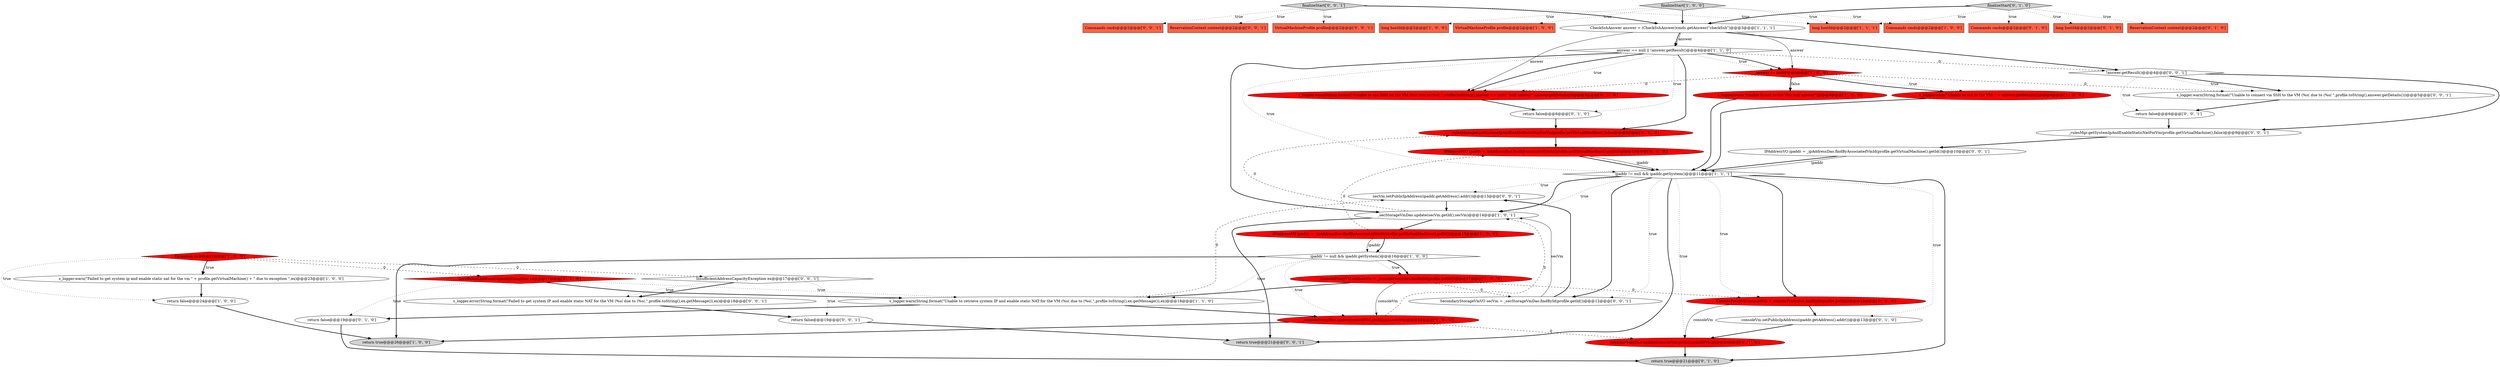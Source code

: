 digraph {
20 [style = filled, label = "long hostId@@@2@@@['1', '1', '1']", fillcolor = tomato, shape = box image = "AAA0AAABBB1BBB"];
9 [style = filled, label = "s_logger.warn(\"Unable to ssh to the VM: null answer\")@@@9@@@['1', '0', '0']", fillcolor = red, shape = ellipse image = "AAA1AAABBB1BBB"];
11 [style = filled, label = "ipaddr != null && ipaddr.getSystem()@@@16@@@['1', '0', '0']", fillcolor = white, shape = diamond image = "AAA0AAABBB1BBB"];
45 [style = filled, label = "return true@@@21@@@['0', '0', '1']", fillcolor = lightgray, shape = ellipse image = "AAA0AAABBB3BBB"];
0 [style = filled, label = "return true@@@26@@@['1', '0', '0']", fillcolor = lightgray, shape = ellipse image = "AAA0AAABBB1BBB"];
2 [style = filled, label = "ipaddr != null && ipaddr.getSystem()@@@11@@@['1', '1', '1']", fillcolor = white, shape = diamond image = "AAA0AAABBB1BBB"];
38 [style = filled, label = "VirtualMachineProfile profile@@@2@@@['0', '0', '1']", fillcolor = tomato, shape = box image = "AAA0AAABBB3BBB"];
29 [style = filled, label = "s_logger.warn(String.format(\"Unable to use SSH on the VM (%s( due to (%s(.\",profile.toString(),answer == null? \"null answer\": answer.getDetails()))@@@5@@@['0', '1', '0']", fillcolor = red, shape = ellipse image = "AAA1AAABBB2BBB"];
15 [style = filled, label = "s_logger.warn(String.format(\"Unable to retrieve system IP and enable static NAT for the VM (%s( due to (%s(.\",profile.toString(),ex.getMessage()),ex)@@@18@@@['1', '1', '0']", fillcolor = white, shape = ellipse image = "AAA0AAABBB1BBB"];
8 [style = filled, label = "VirtualMachineProfile profile@@@2@@@['1', '0', '0']", fillcolor = tomato, shape = box image = "AAA0AAABBB1BBB"];
18 [style = filled, label = "CheckSshAnswer answer = (CheckSshAnswer)cmds.getAnswer(\"checkSsh\")@@@3@@@['1', '1', '1']", fillcolor = white, shape = ellipse image = "AAA0AAABBB1BBB"];
14 [style = filled, label = "s_logger.warn(\"Failed to get system ip and enable static nat for the vm \" + profile.getVirtualMachine() + \" due to exception \",ex)@@@23@@@['1', '0', '0']", fillcolor = white, shape = ellipse image = "AAA0AAABBB1BBB"];
7 [style = filled, label = "ConsoleProxyVO consoleVm = _consoleProxyDao.findById(profile.getId())@@@17@@@['1', '0', '0']", fillcolor = red, shape = ellipse image = "AAA1AAABBB1BBB"];
1 [style = filled, label = "Commands cmds@@@2@@@['1', '0', '0']", fillcolor = tomato, shape = box image = "AAA0AAABBB1BBB"];
26 [style = filled, label = "consoleVm.setPublicIpAddress(ipaddr.getAddress().addr())@@@13@@@['0', '1', '0']", fillcolor = white, shape = ellipse image = "AAA0AAABBB2BBB"];
10 [style = filled, label = "answer != null@@@5@@@['1', '0', '0']", fillcolor = red, shape = diamond image = "AAA1AAABBB1BBB"];
28 [style = filled, label = "Commands cmds@@@2@@@['0', '1', '0']", fillcolor = tomato, shape = box image = "AAA0AAABBB2BBB"];
40 [style = filled, label = "finalizeStart['0', '0', '1']", fillcolor = lightgray, shape = diamond image = "AAA0AAABBB3BBB"];
46 [style = filled, label = "IPAddressVO ipaddr = _ipAddressDao.findByAssociatedVmId(profile.getVirtualMachine().getId())@@@10@@@['0', '0', '1']", fillcolor = white, shape = ellipse image = "AAA0AAABBB3BBB"];
42 [style = filled, label = "_rulesMgr.getSystemIpAndEnableStaticNatForVm(profile.getVirtualMachine(),false)@@@9@@@['0', '0', '1']", fillcolor = white, shape = ellipse image = "AAA0AAABBB3BBB"];
30 [style = filled, label = "rulesManager.getSystemIpAndEnableStaticNatForVm(profile.getVirtualMachine(),false)@@@9@@@['0', '1', '0']", fillcolor = red, shape = ellipse image = "AAA1AAABBB2BBB"];
21 [style = filled, label = "return true@@@21@@@['0', '1', '0']", fillcolor = lightgray, shape = ellipse image = "AAA0AAABBB2BBB"];
6 [style = filled, label = "return false@@@24@@@['1', '0', '0']", fillcolor = white, shape = ellipse image = "AAA0AAABBB1BBB"];
24 [style = filled, label = "long hostId@@@2@@@['0', '1', '0']", fillcolor = tomato, shape = box image = "AAA0AAABBB2BBB"];
32 [style = filled, label = "return false@@@6@@@['0', '1', '0']", fillcolor = white, shape = ellipse image = "AAA0AAABBB2BBB"];
33 [style = filled, label = "consoleProxyDao.update(consoleVm.getId(),consoleVm)@@@14@@@['0', '1', '0']", fillcolor = red, shape = ellipse image = "AAA1AAABBB2BBB"];
48 [style = filled, label = "InsufficientAddressCapacityException ex@@@17@@@['0', '0', '1']", fillcolor = white, shape = diamond image = "AAA0AAABBB3BBB"];
43 [style = filled, label = "secVm.setPublicIpAddress(ipaddr.getAddress().addr())@@@13@@@['0', '0', '1']", fillcolor = white, shape = ellipse image = "AAA0AAABBB3BBB"];
35 [style = filled, label = "s_logger.error(String.format(\"Failed to get system IP and enable static NAT for the VM (%s( due to (%s(.\",profile.toString(),ex.getMessage()),ex)@@@18@@@['0', '0', '1']", fillcolor = white, shape = ellipse image = "AAA0AAABBB3BBB"];
22 [style = filled, label = "IPAddressVO ipaddr = ipAddressDao.findByAssociatedVmId(profile.getVirtualMachine().getId())@@@10@@@['0', '1', '0']", fillcolor = red, shape = ellipse image = "AAA1AAABBB2BBB"];
16 [style = filled, label = "s_logger.warn(\"Unable to ssh to the VM: \" + answer.getDetails())@@@6@@@['1', '0', '0']", fillcolor = red, shape = ellipse image = "AAA1AAABBB1BBB"];
13 [style = filled, label = "finalizeStart['1', '0', '0']", fillcolor = lightgray, shape = diamond image = "AAA0AAABBB1BBB"];
17 [style = filled, label = "_secStorageVmDao.update(secVm.getId(),secVm)@@@14@@@['1', '0', '1']", fillcolor = white, shape = ellipse image = "AAA0AAABBB1BBB"];
36 [style = filled, label = "return false@@@6@@@['0', '0', '1']", fillcolor = white, shape = ellipse image = "AAA0AAABBB3BBB"];
37 [style = filled, label = "Commands cmds@@@2@@@['0', '0', '1']", fillcolor = tomato, shape = box image = "AAA0AAABBB3BBB"];
27 [style = filled, label = "ConsoleProxyVO consoleVm = consoleProxyDao.findById(profile.getId())@@@12@@@['0', '1', '0']", fillcolor = red, shape = ellipse image = "AAA1AAABBB2BBB"];
41 [style = filled, label = "s_logger.warn(String.format(\"Unable to connect via SSH to the VM (%s( due to (%s( \",profile.toString(),answer.getDetails()))@@@5@@@['0', '0', '1']", fillcolor = white, shape = ellipse image = "AAA0AAABBB3BBB"];
31 [style = filled, label = "return false@@@19@@@['0', '1', '0']", fillcolor = white, shape = ellipse image = "AAA0AAABBB2BBB"];
47 [style = filled, label = "return false@@@19@@@['0', '0', '1']", fillcolor = white, shape = ellipse image = "AAA0AAABBB3BBB"];
5 [style = filled, label = "IPAddressVO ipaddr = _ipAddressDao.findByAssociatedVmId(profile.getVirtualMachine().getId())@@@15@@@['1', '0', '0']", fillcolor = red, shape = ellipse image = "AAA1AAABBB1BBB"];
23 [style = filled, label = "InsufficientAddressCapacityException ex@@@17@@@['0', '1', '0']", fillcolor = red, shape = diamond image = "AAA1AAABBB2BBB"];
25 [style = filled, label = "ReservationContext context@@@2@@@['0', '1', '0']", fillcolor = tomato, shape = box image = "AAA0AAABBB2BBB"];
34 [style = filled, label = "finalizeStart['0', '1', '0']", fillcolor = lightgray, shape = diamond image = "AAA0AAABBB2BBB"];
39 [style = filled, label = "!answer.getResult()@@@4@@@['0', '0', '1']", fillcolor = white, shape = diamond image = "AAA0AAABBB3BBB"];
19 [style = filled, label = "answer == null || !answer.getResult()@@@4@@@['1', '1', '0']", fillcolor = white, shape = diamond image = "AAA0AAABBB1BBB"];
44 [style = filled, label = "ReservationContext context@@@2@@@['0', '0', '1']", fillcolor = tomato, shape = box image = "AAA0AAABBB3BBB"];
3 [style = filled, label = "long hostId@@@2@@@['1', '0', '0']", fillcolor = tomato, shape = box image = "AAA0AAABBB1BBB"];
49 [style = filled, label = "SecondaryStorageVmVO secVm = _secStorageVmDao.findById(profile.getId())@@@12@@@['0', '0', '1']", fillcolor = white, shape = ellipse image = "AAA0AAABBB3BBB"];
12 [style = filled, label = "Exception ex@@@22@@@['1', '0', '0']", fillcolor = red, shape = diamond image = "AAA1AAABBB1BBB"];
4 [style = filled, label = "_consoleProxyDao.update(consoleVm.getId(),consoleVm)@@@19@@@['1', '0', '0']", fillcolor = red, shape = ellipse image = "AAA1AAABBB1BBB"];
19->10 [style = dotted, label="true"];
7->4 [style = solid, label="consoleVm"];
39->36 [style = dotted, label="true"];
18->10 [style = solid, label="answer"];
46->2 [style = bold, label=""];
13->20 [style = dotted, label="true"];
7->49 [style = dashed, label="0"];
34->18 [style = bold, label=""];
17->45 [style = bold, label=""];
27->33 [style = solid, label="consoleVm"];
31->21 [style = bold, label=""];
48->35 [style = bold, label=""];
34->20 [style = dotted, label="true"];
40->44 [style = dotted, label="true"];
40->37 [style = dotted, label="true"];
4->33 [style = dashed, label="0"];
10->41 [style = dashed, label="0"];
2->49 [style = bold, label=""];
23->15 [style = dotted, label="true"];
11->15 [style = dotted, label="true"];
10->16 [style = dotted, label="true"];
11->7 [style = dotted, label="true"];
34->28 [style = dotted, label="true"];
17->5 [style = bold, label=""];
42->46 [style = bold, label=""];
13->3 [style = dotted, label="true"];
4->17 [style = dashed, label="0"];
9->2 [style = bold, label=""];
2->49 [style = dotted, label="true"];
18->19 [style = bold, label=""];
10->29 [style = dashed, label="0"];
40->20 [style = dotted, label="true"];
4->0 [style = bold, label=""];
49->17 [style = solid, label="secVm"];
19->29 [style = dotted, label="true"];
48->47 [style = dotted, label="true"];
2->27 [style = dotted, label="true"];
15->31 [style = bold, label=""];
12->6 [style = dotted, label="true"];
2->21 [style = bold, label=""];
29->32 [style = bold, label=""];
12->14 [style = bold, label=""];
2->27 [style = bold, label=""];
39->41 [style = bold, label=""];
10->9 [style = dotted, label="false"];
5->11 [style = bold, label=""];
39->42 [style = bold, label=""];
12->48 [style = dashed, label="0"];
14->6 [style = bold, label=""];
36->42 [style = bold, label=""];
13->18 [style = bold, label=""];
27->26 [style = bold, label=""];
2->17 [style = bold, label=""];
5->11 [style = solid, label="ipaddr"];
12->23 [style = dashed, label="0"];
22->2 [style = bold, label=""];
34->24 [style = dotted, label="true"];
18->19 [style = solid, label="answer"];
19->29 [style = bold, label=""];
23->15 [style = bold, label=""];
15->43 [style = dashed, label="0"];
19->10 [style = bold, label=""];
40->38 [style = dotted, label="true"];
19->17 [style = bold, label=""];
11->4 [style = dotted, label="true"];
32->30 [style = bold, label=""];
43->17 [style = bold, label=""];
41->36 [style = bold, label=""];
10->16 [style = bold, label=""];
18->39 [style = bold, label=""];
19->39 [style = dashed, label="0"];
13->8 [style = dotted, label="true"];
18->29 [style = solid, label="answer"];
2->45 [style = bold, label=""];
2->26 [style = dotted, label="true"];
7->15 [style = bold, label=""];
48->35 [style = dotted, label="true"];
10->9 [style = bold, label=""];
47->45 [style = bold, label=""];
34->25 [style = dotted, label="true"];
5->22 [style = dashed, label="0"];
30->22 [style = bold, label=""];
19->2 [style = dotted, label="true"];
2->43 [style = dotted, label="true"];
2->17 [style = dotted, label="true"];
22->2 [style = solid, label="ipaddr"];
40->18 [style = bold, label=""];
6->0 [style = bold, label=""];
46->2 [style = solid, label="ipaddr"];
16->2 [style = bold, label=""];
49->43 [style = bold, label=""];
7->27 [style = dashed, label="0"];
12->14 [style = dotted, label="true"];
13->1 [style = dotted, label="true"];
11->0 [style = bold, label=""];
2->33 [style = dotted, label="true"];
19->32 [style = dotted, label="true"];
39->41 [style = dotted, label="true"];
15->4 [style = bold, label=""];
35->47 [style = bold, label=""];
33->21 [style = bold, label=""];
26->33 [style = bold, label=""];
23->31 [style = dotted, label="true"];
17->30 [style = dashed, label="0"];
11->7 [style = bold, label=""];
19->30 [style = bold, label=""];
}
